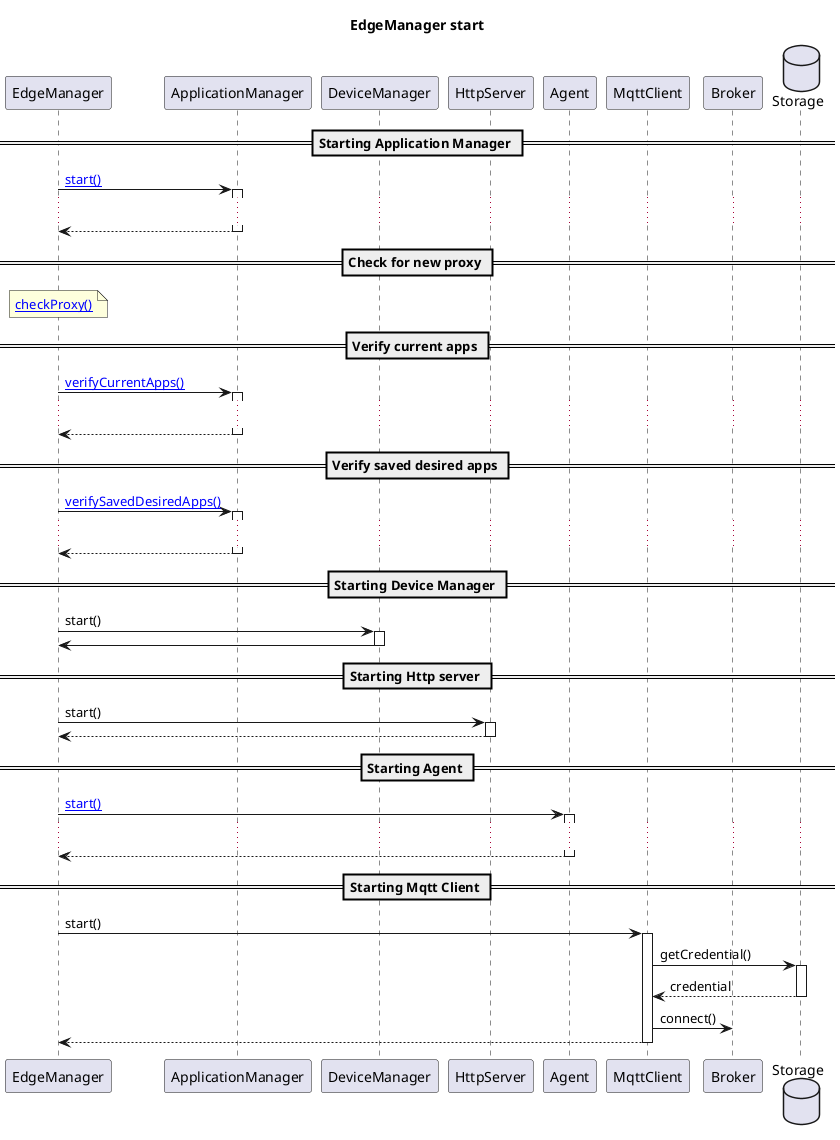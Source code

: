 @startuml

title "EdgeManager start"

participant EdgeManager as EM
participant ApplicationManager as AM
participant DeviceManager as DM
participant HttpServer as Http
participant Agent as A
participant MqttClient as Mqtt
participant Broker as Broker
database Storage as Stor

== Starting Application Manager ==

EM->AM ++: [[http://www.plantuml.com/plantuml/proxy?cache=no&src=https://raw.githubusercontent.com/se-edge/diagrams/develop/ApplicationManager/start.puml&fmt=svg start()]]
...
AM-->EM --:

== Check for new proxy ==
note over EM: [[http://www.plantuml.com/plantuml/proxy?cache=no&src=https://raw.githubusercontent.com/se-edge/diagrams/develop/EdgeManager/checkProxy.puml&fmt=svg checkProxy()]]

== Verify current apps ==

EM->AM ++: [[http://www.plantuml.com/plantuml/proxy?cache=no&src=https://raw.githubusercontent.com/se-edge/diagrams/develop/ApplicationManager/verifyCurrentApps.puml&fmt=svg verifyCurrentApps()]]
...
AM-->EM --:

== Verify saved desired apps ==

EM->AM ++: [[http://www.plantuml.com/plantuml/proxy?cache=no&src=https://raw.githubusercontent.com/se-edge/diagrams/develop/ApplicationManager/verifySavedDesiredApps.puml&fmt=svg verifySavedDesiredApps()]]
...
AM-->EM --:

== Starting Device Manager ==

EM->DM ++: start()
DM->EM --:

== Starting Http server ==

EM->Http ++: start()
Http-->EM --:

== Starting Agent ==

EM->A ++: [[http://www.plantuml.com/plantuml/proxy?cache=no&src=https://raw.githubusercontent.com/se-edge/diagrams/develop/Agent/start.puml&fmt=svg start()]]
...
A-->EM --:

== Starting Mqtt Client ==

EM->Mqtt ++: start()
Mqtt->Stor ++: getCredential()
Stor-->Mqtt --: credential
Mqtt->Broker: connect()
Mqtt-->EM --:

@enduml
